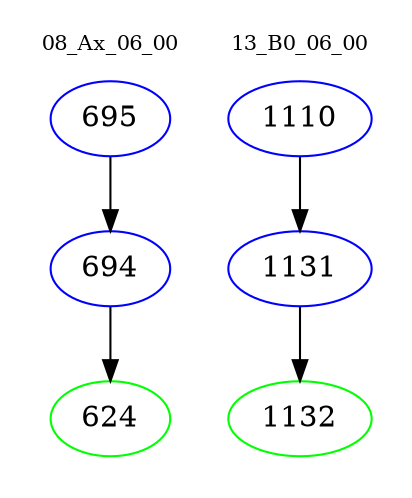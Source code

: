 digraph{
subgraph cluster_0 {
color = white
label = "08_Ax_06_00";
fontsize=10;
T0_695 [label="695", color="blue"]
T0_695 -> T0_694 [color="black"]
T0_694 [label="694", color="blue"]
T0_694 -> T0_624 [color="black"]
T0_624 [label="624", color="green"]
}
subgraph cluster_1 {
color = white
label = "13_B0_06_00";
fontsize=10;
T1_1110 [label="1110", color="blue"]
T1_1110 -> T1_1131 [color="black"]
T1_1131 [label="1131", color="blue"]
T1_1131 -> T1_1132 [color="black"]
T1_1132 [label="1132", color="green"]
}
}
